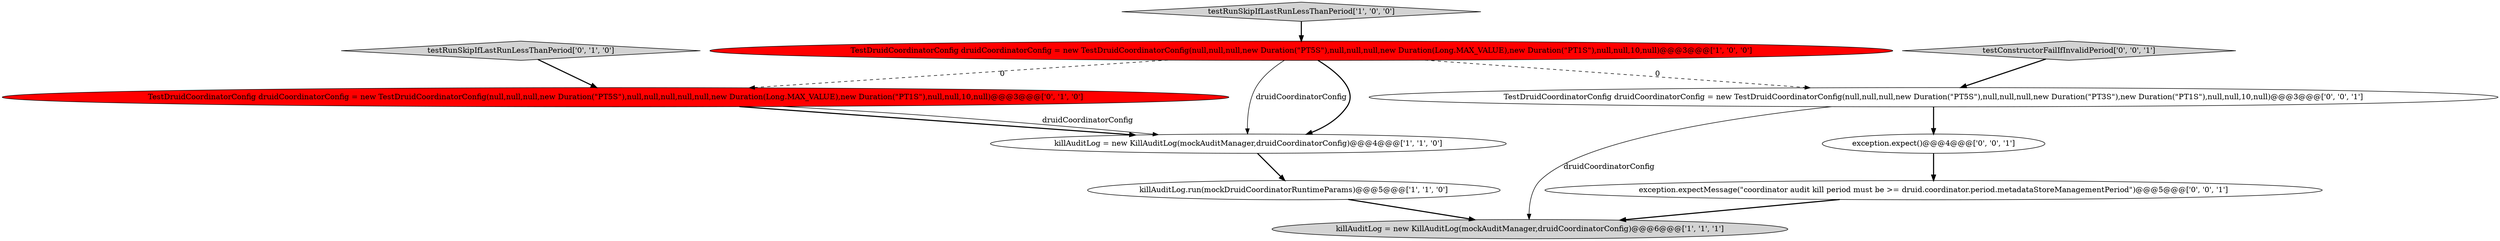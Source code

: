 digraph {
5 [style = filled, label = "testRunSkipIfLastRunLessThanPeriod['0', '1', '0']", fillcolor = lightgray, shape = diamond image = "AAA0AAABBB2BBB"];
3 [style = filled, label = "killAuditLog = new KillAuditLog(mockAuditManager,druidCoordinatorConfig)@@@6@@@['1', '1', '1']", fillcolor = lightgray, shape = ellipse image = "AAA0AAABBB1BBB"];
2 [style = filled, label = "TestDruidCoordinatorConfig druidCoordinatorConfig = new TestDruidCoordinatorConfig(null,null,null,new Duration(\"PT5S\"),null,null,null,new Duration(Long.MAX_VALUE),new Duration(\"PT1S\"),null,null,10,null)@@@3@@@['1', '0', '0']", fillcolor = red, shape = ellipse image = "AAA1AAABBB1BBB"];
1 [style = filled, label = "killAuditLog = new KillAuditLog(mockAuditManager,druidCoordinatorConfig)@@@4@@@['1', '1', '0']", fillcolor = white, shape = ellipse image = "AAA0AAABBB1BBB"];
7 [style = filled, label = "exception.expectMessage(\"coordinator audit kill period must be >= druid.coordinator.period.metadataStoreManagementPeriod\")@@@5@@@['0', '0', '1']", fillcolor = white, shape = ellipse image = "AAA0AAABBB3BBB"];
6 [style = filled, label = "TestDruidCoordinatorConfig druidCoordinatorConfig = new TestDruidCoordinatorConfig(null,null,null,new Duration(\"PT5S\"),null,null,null,null,null,new Duration(Long.MAX_VALUE),new Duration(\"PT1S\"),null,null,10,null)@@@3@@@['0', '1', '0']", fillcolor = red, shape = ellipse image = "AAA1AAABBB2BBB"];
0 [style = filled, label = "killAuditLog.run(mockDruidCoordinatorRuntimeParams)@@@5@@@['1', '1', '0']", fillcolor = white, shape = ellipse image = "AAA0AAABBB1BBB"];
9 [style = filled, label = "exception.expect()@@@4@@@['0', '0', '1']", fillcolor = white, shape = ellipse image = "AAA0AAABBB3BBB"];
10 [style = filled, label = "TestDruidCoordinatorConfig druidCoordinatorConfig = new TestDruidCoordinatorConfig(null,null,null,new Duration(\"PT5S\"),null,null,null,new Duration(\"PT3S\"),new Duration(\"PT1S\"),null,null,10,null)@@@3@@@['0', '0', '1']", fillcolor = white, shape = ellipse image = "AAA0AAABBB3BBB"];
4 [style = filled, label = "testRunSkipIfLastRunLessThanPeriod['1', '0', '0']", fillcolor = lightgray, shape = diamond image = "AAA0AAABBB1BBB"];
8 [style = filled, label = "testConstructorFailIfInvalidPeriod['0', '0', '1']", fillcolor = lightgray, shape = diamond image = "AAA0AAABBB3BBB"];
0->3 [style = bold, label=""];
6->1 [style = bold, label=""];
6->1 [style = solid, label="druidCoordinatorConfig"];
8->10 [style = bold, label=""];
10->9 [style = bold, label=""];
1->0 [style = bold, label=""];
4->2 [style = bold, label=""];
5->6 [style = bold, label=""];
9->7 [style = bold, label=""];
10->3 [style = solid, label="druidCoordinatorConfig"];
2->1 [style = solid, label="druidCoordinatorConfig"];
2->1 [style = bold, label=""];
7->3 [style = bold, label=""];
2->10 [style = dashed, label="0"];
2->6 [style = dashed, label="0"];
}
